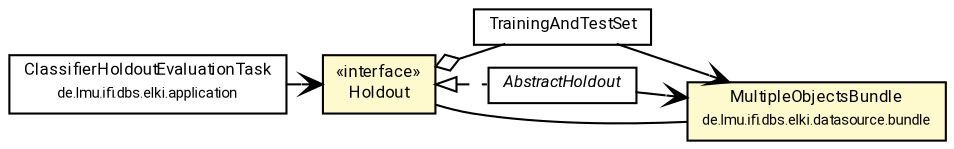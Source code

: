 #!/usr/local/bin/dot
#
# Class diagram 
# Generated by UMLGraph version R5_7_2-60-g0e99a6 (http://www.spinellis.gr/umlgraph/)
#

digraph G {
	graph [fontnames="svg"]
	edge [fontname="Roboto",fontsize=7,labelfontname="Roboto",labelfontsize=7,color="black"];
	node [fontname="Roboto",fontcolor="black",fontsize=8,shape=plaintext,margin=0,width=0,height=0];
	nodesep=0.15;
	ranksep=0.25;
	rankdir=LR;
	// de.lmu.ifi.dbs.elki.evaluation.classification.holdout.TrainingAndTestSet
	c5115462 [label=<<table title="de.lmu.ifi.dbs.elki.evaluation.classification.holdout.TrainingAndTestSet" border="0" cellborder="1" cellspacing="0" cellpadding="2" href="TrainingAndTestSet.html" target="_parent">
		<tr><td><table border="0" cellspacing="0" cellpadding="1">
		<tr><td align="center" balign="center"> <font face="Roboto">TrainingAndTestSet</font> </td></tr>
		</table></td></tr>
		</table>>, URL="TrainingAndTestSet.html"];
	// de.lmu.ifi.dbs.elki.evaluation.classification.holdout.Holdout
	c5115472 [label=<<table title="de.lmu.ifi.dbs.elki.evaluation.classification.holdout.Holdout" border="0" cellborder="1" cellspacing="0" cellpadding="2" bgcolor="lemonChiffon" href="Holdout.html" target="_parent">
		<tr><td><table border="0" cellspacing="0" cellpadding="1">
		<tr><td align="center" balign="center"> &#171;interface&#187; </td></tr>
		<tr><td align="center" balign="center"> <font face="Roboto">Holdout</font> </td></tr>
		</table></td></tr>
		</table>>, URL="Holdout.html"];
	// de.lmu.ifi.dbs.elki.evaluation.classification.holdout.AbstractHoldout
	c5115473 [label=<<table title="de.lmu.ifi.dbs.elki.evaluation.classification.holdout.AbstractHoldout" border="0" cellborder="1" cellspacing="0" cellpadding="2" href="AbstractHoldout.html" target="_parent">
		<tr><td><table border="0" cellspacing="0" cellpadding="1">
		<tr><td align="center" balign="center"> <font face="Roboto"><i>AbstractHoldout</i></font> </td></tr>
		</table></td></tr>
		</table>>, URL="AbstractHoldout.html"];
	// de.lmu.ifi.dbs.elki.application.ClassifierHoldoutEvaluationTask<O>
	c5115476 [label=<<table title="de.lmu.ifi.dbs.elki.application.ClassifierHoldoutEvaluationTask" border="0" cellborder="1" cellspacing="0" cellpadding="2" href="../../../application/ClassifierHoldoutEvaluationTask.html" target="_parent">
		<tr><td><table border="0" cellspacing="0" cellpadding="1">
		<tr><td align="center" balign="center"> <font face="Roboto">ClassifierHoldoutEvaluationTask</font> </td></tr>
		<tr><td align="center" balign="center"> <font face="Roboto" point-size="7.0">de.lmu.ifi.dbs.elki.application</font> </td></tr>
		</table></td></tr>
		</table>>, URL="../../../application/ClassifierHoldoutEvaluationTask.html"];
	// de.lmu.ifi.dbs.elki.datasource.bundle.MultipleObjectsBundle
	c5116161 [label=<<table title="de.lmu.ifi.dbs.elki.datasource.bundle.MultipleObjectsBundle" border="0" cellborder="1" cellspacing="0" cellpadding="2" bgcolor="LemonChiffon" href="../../../datasource/bundle/MultipleObjectsBundle.html" target="_parent">
		<tr><td><table border="0" cellspacing="0" cellpadding="1">
		<tr><td align="center" balign="center"> <font face="Roboto">MultipleObjectsBundle</font> </td></tr>
		<tr><td align="center" balign="center"> <font face="Roboto" point-size="7.0">de.lmu.ifi.dbs.elki.datasource.bundle</font> </td></tr>
		</table></td></tr>
		</table>>, URL="../../../datasource/bundle/MultipleObjectsBundle.html"];
	// de.lmu.ifi.dbs.elki.evaluation.classification.holdout.Holdout has de.lmu.ifi.dbs.elki.evaluation.classification.holdout.TrainingAndTestSet
	c5115472 -> c5115462 [arrowhead=none,arrowtail=ediamond,dir=back,weight=4];
	// de.lmu.ifi.dbs.elki.evaluation.classification.holdout.Holdout assoc de.lmu.ifi.dbs.elki.datasource.bundle.MultipleObjectsBundle
	c5115472 -> c5116161 [arrowhead=none,weight=2];
	// de.lmu.ifi.dbs.elki.evaluation.classification.holdout.AbstractHoldout implements de.lmu.ifi.dbs.elki.evaluation.classification.holdout.Holdout
	c5115472 -> c5115473 [arrowtail=empty,style=dashed,dir=back,weight=9];
	// de.lmu.ifi.dbs.elki.evaluation.classification.holdout.TrainingAndTestSet navassoc de.lmu.ifi.dbs.elki.datasource.bundle.MultipleObjectsBundle
	c5115462 -> c5116161 [arrowhead=open,weight=1];
	// de.lmu.ifi.dbs.elki.evaluation.classification.holdout.AbstractHoldout navassoc de.lmu.ifi.dbs.elki.datasource.bundle.MultipleObjectsBundle
	c5115473 -> c5116161 [arrowhead=open,weight=1];
	// de.lmu.ifi.dbs.elki.application.ClassifierHoldoutEvaluationTask<O> navassoc de.lmu.ifi.dbs.elki.evaluation.classification.holdout.Holdout
	c5115476 -> c5115472 [arrowhead=open,weight=1];
}


